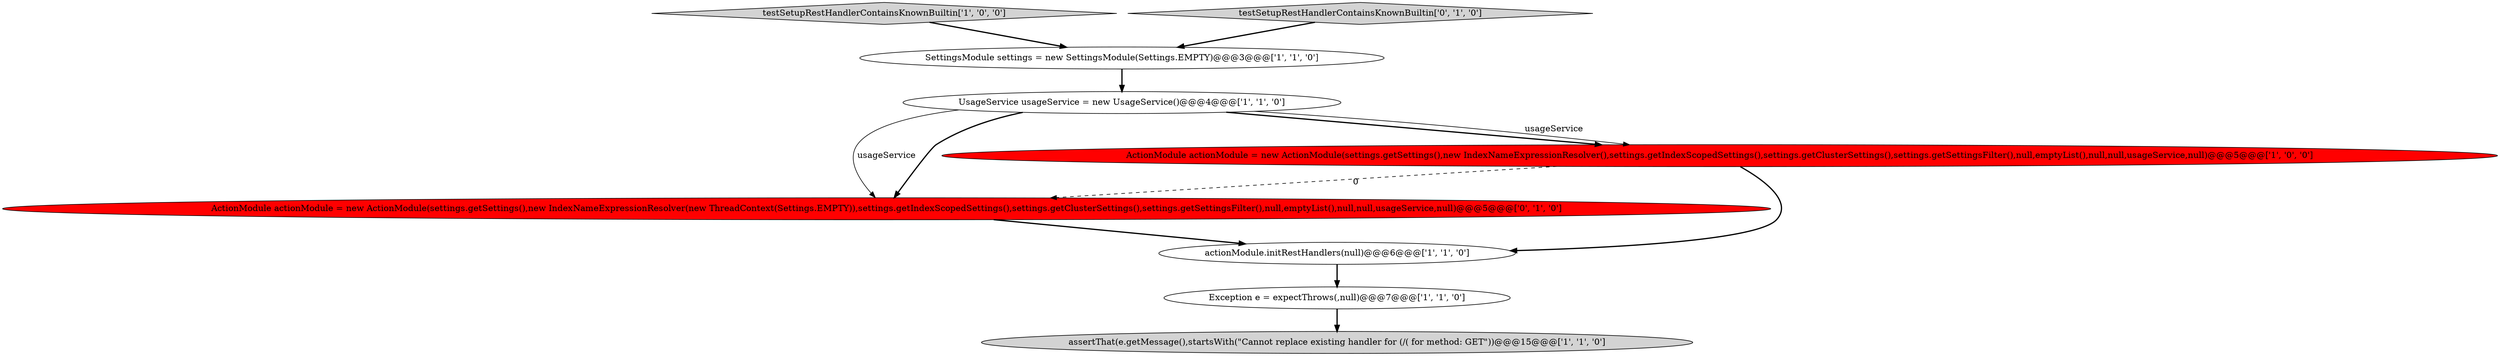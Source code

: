 digraph {
1 [style = filled, label = "SettingsModule settings = new SettingsModule(Settings.EMPTY)@@@3@@@['1', '1', '0']", fillcolor = white, shape = ellipse image = "AAA0AAABBB1BBB"];
6 [style = filled, label = "Exception e = expectThrows(,null)@@@7@@@['1', '1', '0']", fillcolor = white, shape = ellipse image = "AAA0AAABBB1BBB"];
2 [style = filled, label = "actionModule.initRestHandlers(null)@@@6@@@['1', '1', '0']", fillcolor = white, shape = ellipse image = "AAA0AAABBB1BBB"];
5 [style = filled, label = "testSetupRestHandlerContainsKnownBuiltin['1', '0', '0']", fillcolor = lightgray, shape = diamond image = "AAA0AAABBB1BBB"];
8 [style = filled, label = "ActionModule actionModule = new ActionModule(settings.getSettings(),new IndexNameExpressionResolver(new ThreadContext(Settings.EMPTY)),settings.getIndexScopedSettings(),settings.getClusterSettings(),settings.getSettingsFilter(),null,emptyList(),null,null,usageService,null)@@@5@@@['0', '1', '0']", fillcolor = red, shape = ellipse image = "AAA1AAABBB2BBB"];
3 [style = filled, label = "assertThat(e.getMessage(),startsWith(\"Cannot replace existing handler for (/( for method: GET\"))@@@15@@@['1', '1', '0']", fillcolor = lightgray, shape = ellipse image = "AAA0AAABBB1BBB"];
4 [style = filled, label = "ActionModule actionModule = new ActionModule(settings.getSettings(),new IndexNameExpressionResolver(),settings.getIndexScopedSettings(),settings.getClusterSettings(),settings.getSettingsFilter(),null,emptyList(),null,null,usageService,null)@@@5@@@['1', '0', '0']", fillcolor = red, shape = ellipse image = "AAA1AAABBB1BBB"];
7 [style = filled, label = "testSetupRestHandlerContainsKnownBuiltin['0', '1', '0']", fillcolor = lightgray, shape = diamond image = "AAA0AAABBB2BBB"];
0 [style = filled, label = "UsageService usageService = new UsageService()@@@4@@@['1', '1', '0']", fillcolor = white, shape = ellipse image = "AAA0AAABBB1BBB"];
6->3 [style = bold, label=""];
5->1 [style = bold, label=""];
7->1 [style = bold, label=""];
1->0 [style = bold, label=""];
4->2 [style = bold, label=""];
4->8 [style = dashed, label="0"];
8->2 [style = bold, label=""];
0->4 [style = bold, label=""];
2->6 [style = bold, label=""];
0->4 [style = solid, label="usageService"];
0->8 [style = solid, label="usageService"];
0->8 [style = bold, label=""];
}
